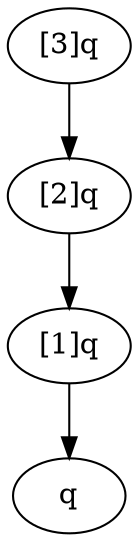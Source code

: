 strict digraph "" {
	q	[complexity=6,
		importance=1.0,
		rank=0.166666666667];
	"[2]q"	[complexity=18,
		importance=13.0,
		rank=0.722222222222];
	"[1]q"	[complexity=12,
		importance=4.0,
		rank=0.333333333333];
	"[2]q" -> "[1]q";
	"[1]q" -> q;
	"[3]q"	[complexity=24,
		importance=40.0,
		rank=1.66666666667];
	"[3]q" -> "[2]q";
}
